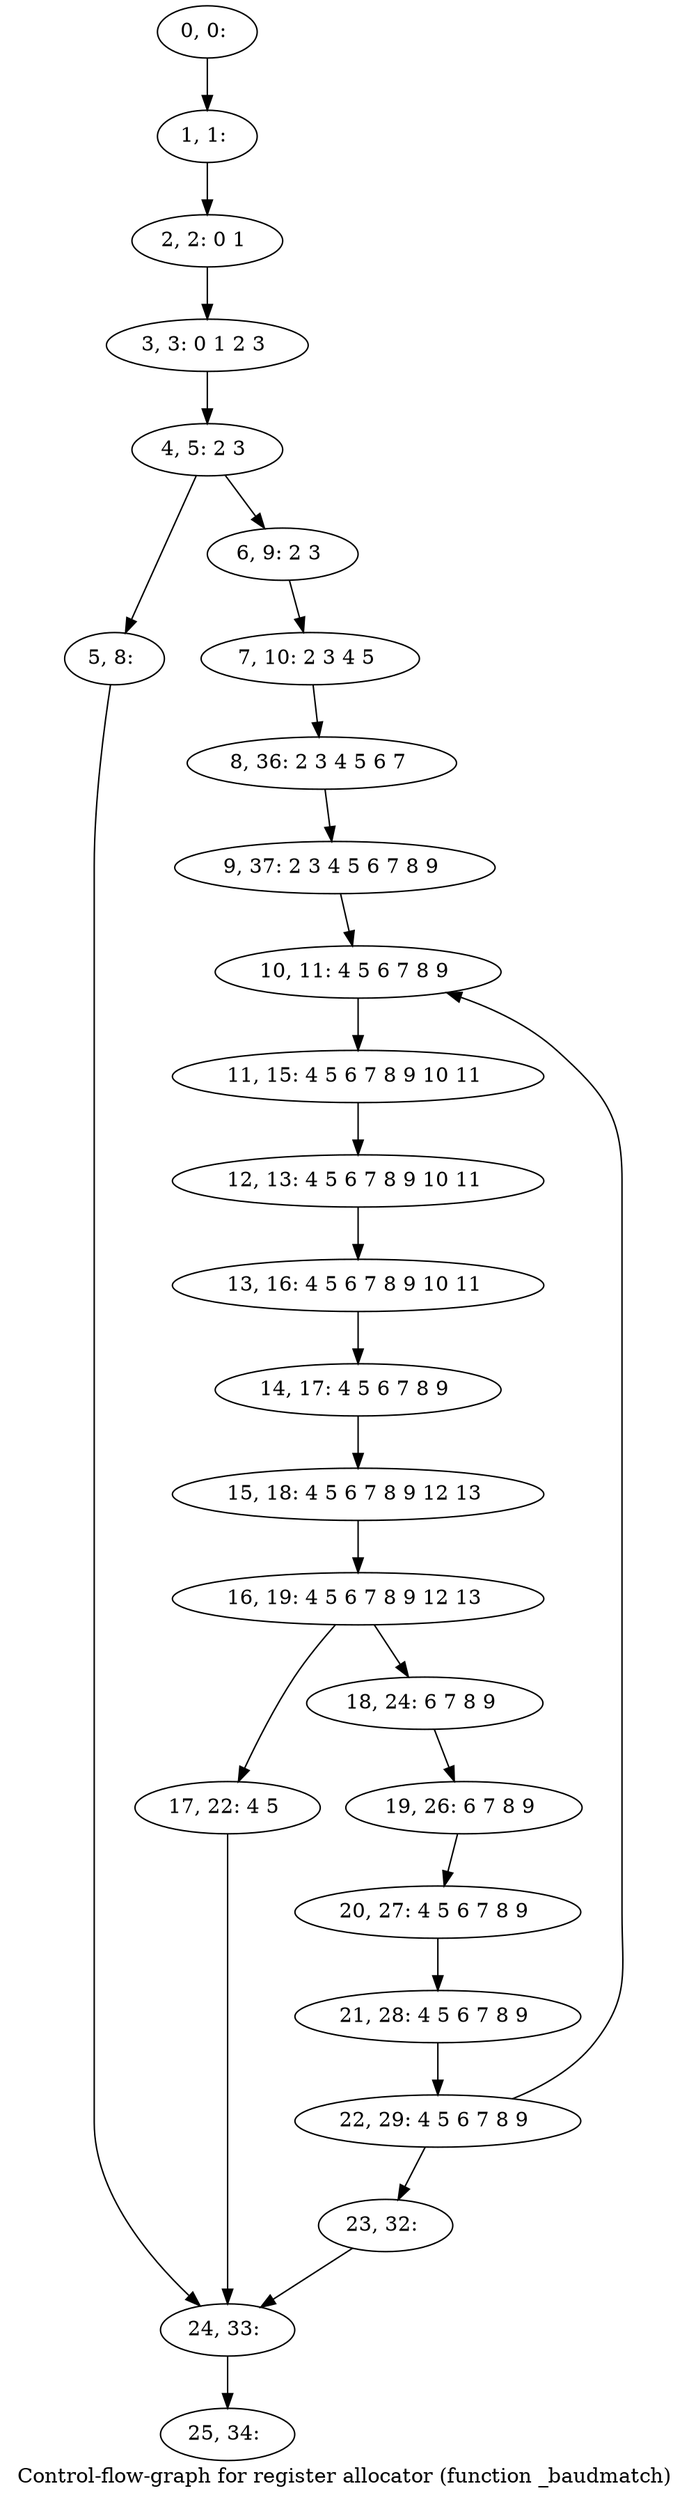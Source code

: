 digraph G {
graph [label="Control-flow-graph for register allocator (function _baudmatch)"]
0[label="0, 0: "];
1[label="1, 1: "];
2[label="2, 2: 0 1 "];
3[label="3, 3: 0 1 2 3 "];
4[label="4, 5: 2 3 "];
5[label="5, 8: "];
6[label="6, 9: 2 3 "];
7[label="7, 10: 2 3 4 5 "];
8[label="8, 36: 2 3 4 5 6 7 "];
9[label="9, 37: 2 3 4 5 6 7 8 9 "];
10[label="10, 11: 4 5 6 7 8 9 "];
11[label="11, 15: 4 5 6 7 8 9 10 11 "];
12[label="12, 13: 4 5 6 7 8 9 10 11 "];
13[label="13, 16: 4 5 6 7 8 9 10 11 "];
14[label="14, 17: 4 5 6 7 8 9 "];
15[label="15, 18: 4 5 6 7 8 9 12 13 "];
16[label="16, 19: 4 5 6 7 8 9 12 13 "];
17[label="17, 22: 4 5 "];
18[label="18, 24: 6 7 8 9 "];
19[label="19, 26: 6 7 8 9 "];
20[label="20, 27: 4 5 6 7 8 9 "];
21[label="21, 28: 4 5 6 7 8 9 "];
22[label="22, 29: 4 5 6 7 8 9 "];
23[label="23, 32: "];
24[label="24, 33: "];
25[label="25, 34: "];
0->1 ;
1->2 ;
2->3 ;
3->4 ;
4->5 ;
4->6 ;
5->24 ;
6->7 ;
7->8 ;
8->9 ;
9->10 ;
10->11 ;
11->12 ;
12->13 ;
13->14 ;
14->15 ;
15->16 ;
16->17 ;
16->18 ;
17->24 ;
18->19 ;
19->20 ;
20->21 ;
21->22 ;
22->23 ;
22->10 ;
23->24 ;
24->25 ;
}
